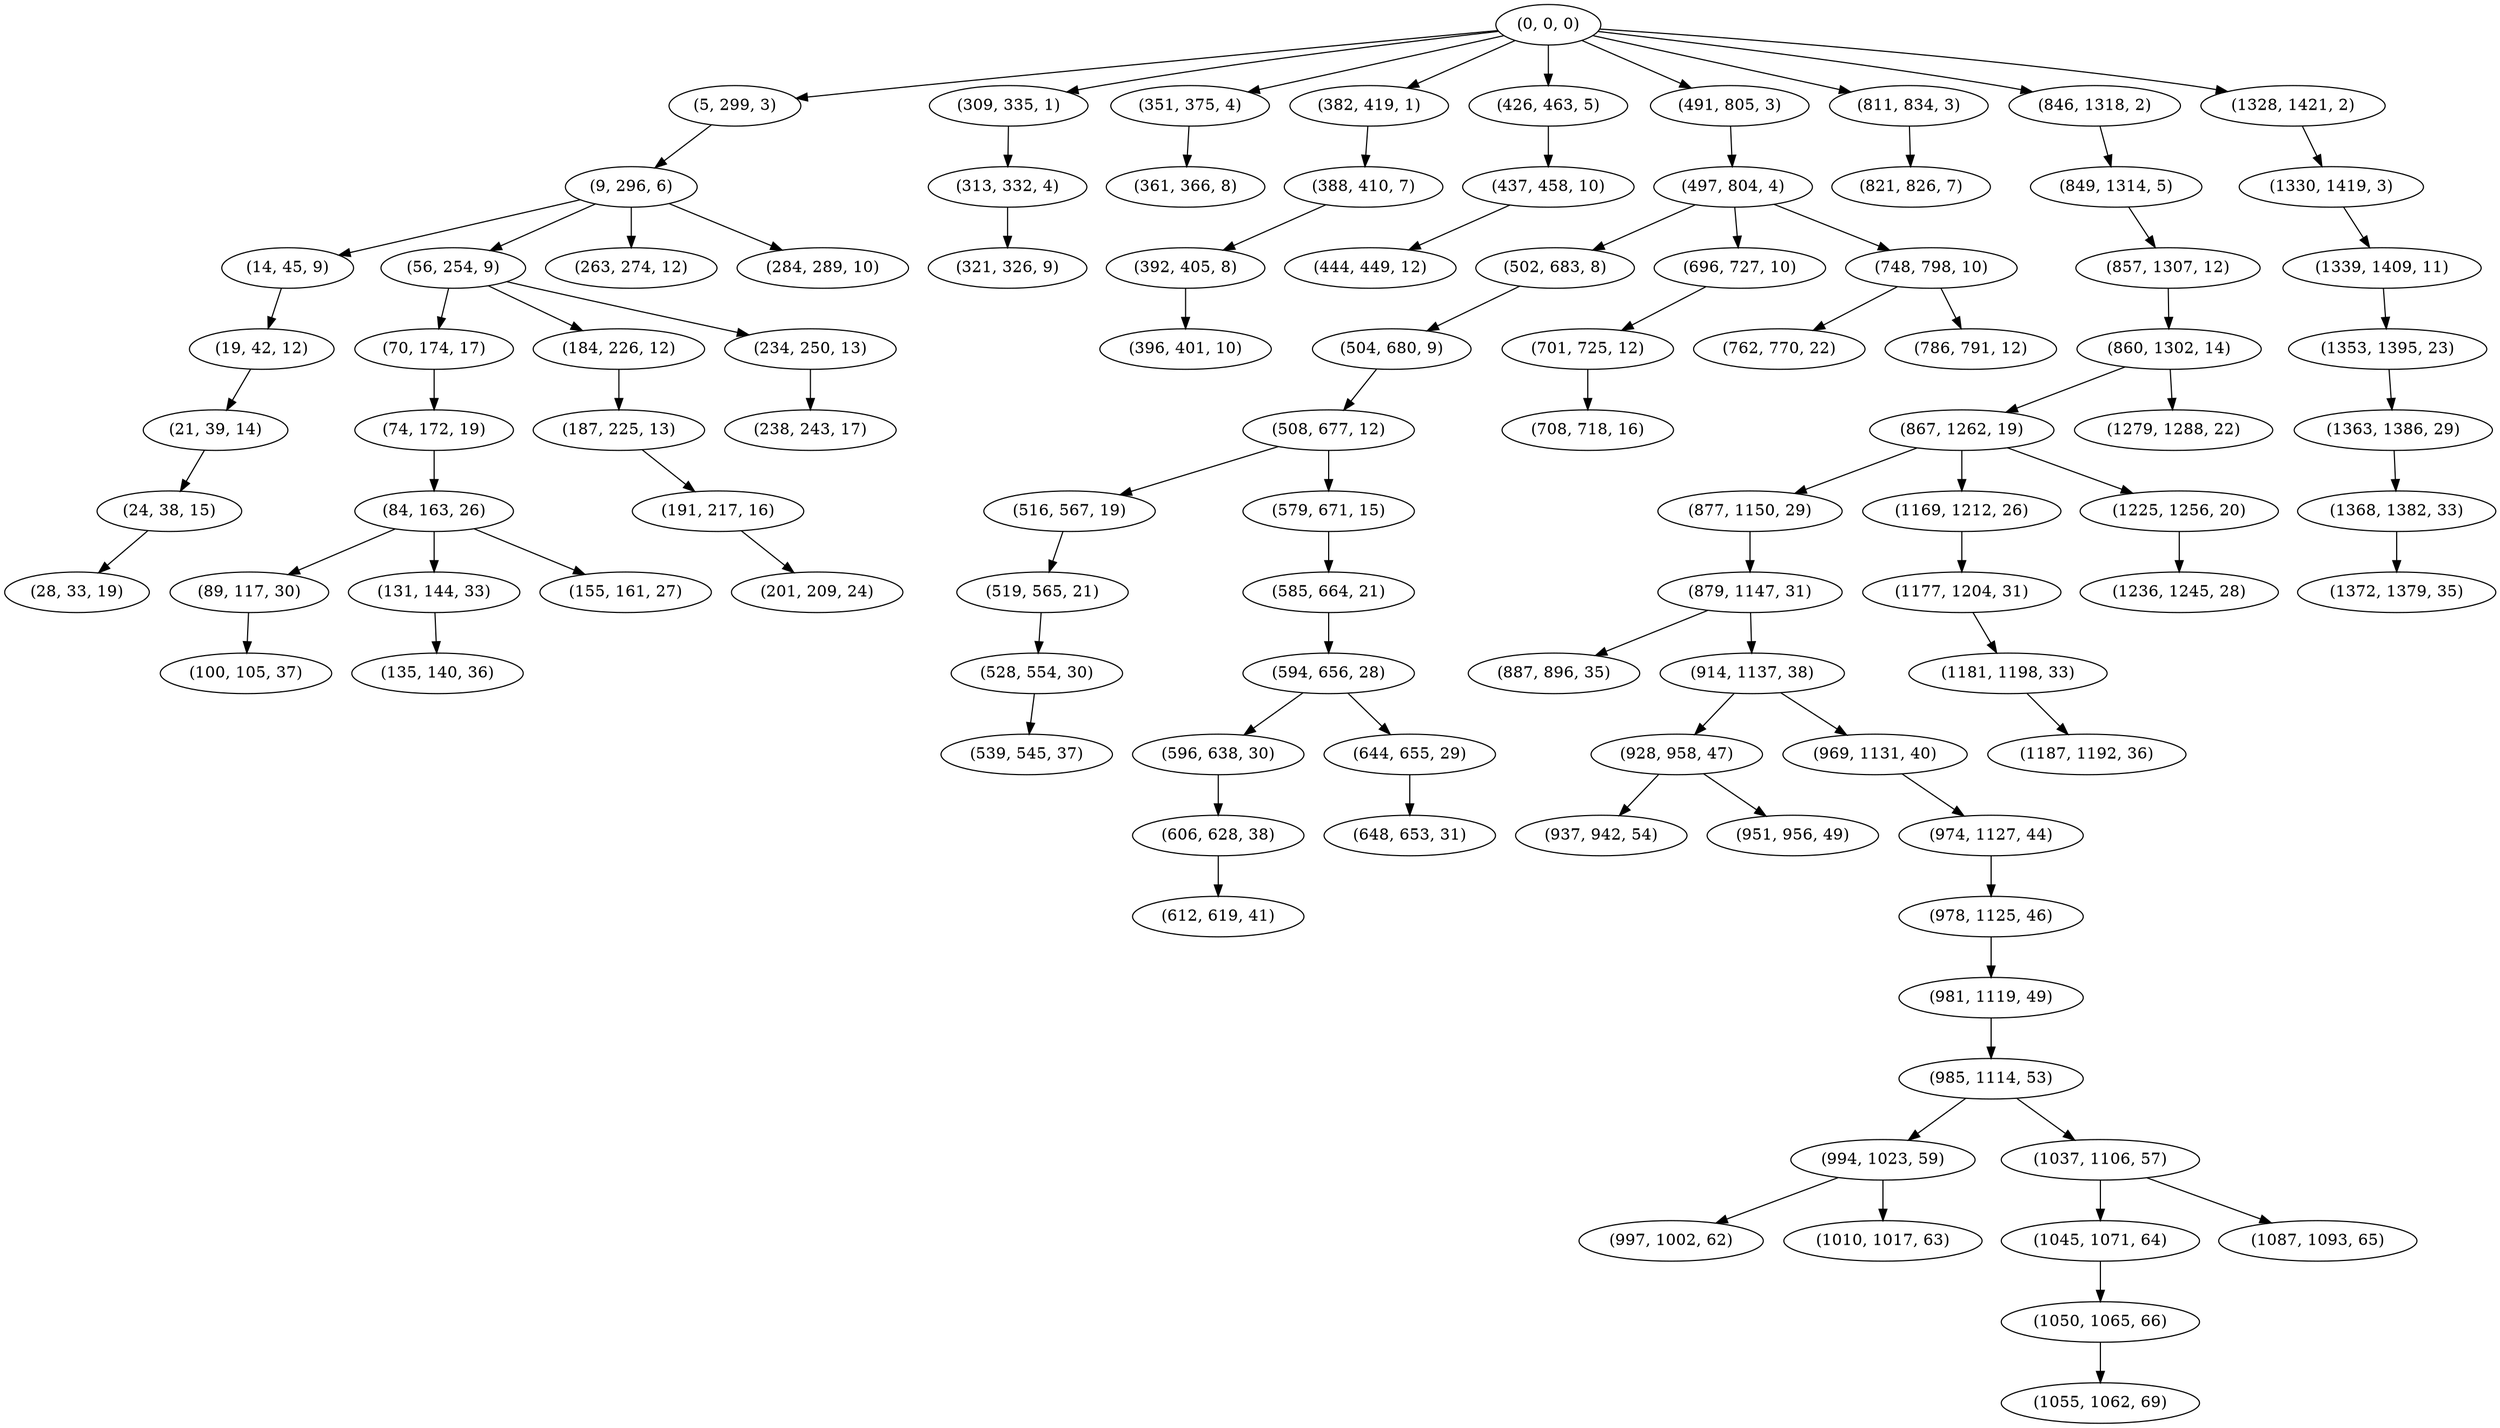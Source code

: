 digraph tree {
    "(0, 0, 0)";
    "(5, 299, 3)";
    "(9, 296, 6)";
    "(14, 45, 9)";
    "(19, 42, 12)";
    "(21, 39, 14)";
    "(24, 38, 15)";
    "(28, 33, 19)";
    "(56, 254, 9)";
    "(70, 174, 17)";
    "(74, 172, 19)";
    "(84, 163, 26)";
    "(89, 117, 30)";
    "(100, 105, 37)";
    "(131, 144, 33)";
    "(135, 140, 36)";
    "(155, 161, 27)";
    "(184, 226, 12)";
    "(187, 225, 13)";
    "(191, 217, 16)";
    "(201, 209, 24)";
    "(234, 250, 13)";
    "(238, 243, 17)";
    "(263, 274, 12)";
    "(284, 289, 10)";
    "(309, 335, 1)";
    "(313, 332, 4)";
    "(321, 326, 9)";
    "(351, 375, 4)";
    "(361, 366, 8)";
    "(382, 419, 1)";
    "(388, 410, 7)";
    "(392, 405, 8)";
    "(396, 401, 10)";
    "(426, 463, 5)";
    "(437, 458, 10)";
    "(444, 449, 12)";
    "(491, 805, 3)";
    "(497, 804, 4)";
    "(502, 683, 8)";
    "(504, 680, 9)";
    "(508, 677, 12)";
    "(516, 567, 19)";
    "(519, 565, 21)";
    "(528, 554, 30)";
    "(539, 545, 37)";
    "(579, 671, 15)";
    "(585, 664, 21)";
    "(594, 656, 28)";
    "(596, 638, 30)";
    "(606, 628, 38)";
    "(612, 619, 41)";
    "(644, 655, 29)";
    "(648, 653, 31)";
    "(696, 727, 10)";
    "(701, 725, 12)";
    "(708, 718, 16)";
    "(748, 798, 10)";
    "(762, 770, 22)";
    "(786, 791, 12)";
    "(811, 834, 3)";
    "(821, 826, 7)";
    "(846, 1318, 2)";
    "(849, 1314, 5)";
    "(857, 1307, 12)";
    "(860, 1302, 14)";
    "(867, 1262, 19)";
    "(877, 1150, 29)";
    "(879, 1147, 31)";
    "(887, 896, 35)";
    "(914, 1137, 38)";
    "(928, 958, 47)";
    "(937, 942, 54)";
    "(951, 956, 49)";
    "(969, 1131, 40)";
    "(974, 1127, 44)";
    "(978, 1125, 46)";
    "(981, 1119, 49)";
    "(985, 1114, 53)";
    "(994, 1023, 59)";
    "(997, 1002, 62)";
    "(1010, 1017, 63)";
    "(1037, 1106, 57)";
    "(1045, 1071, 64)";
    "(1050, 1065, 66)";
    "(1055, 1062, 69)";
    "(1087, 1093, 65)";
    "(1169, 1212, 26)";
    "(1177, 1204, 31)";
    "(1181, 1198, 33)";
    "(1187, 1192, 36)";
    "(1225, 1256, 20)";
    "(1236, 1245, 28)";
    "(1279, 1288, 22)";
    "(1328, 1421, 2)";
    "(1330, 1419, 3)";
    "(1339, 1409, 11)";
    "(1353, 1395, 23)";
    "(1363, 1386, 29)";
    "(1368, 1382, 33)";
    "(1372, 1379, 35)";
    "(0, 0, 0)" -> "(5, 299, 3)";
    "(0, 0, 0)" -> "(309, 335, 1)";
    "(0, 0, 0)" -> "(351, 375, 4)";
    "(0, 0, 0)" -> "(382, 419, 1)";
    "(0, 0, 0)" -> "(426, 463, 5)";
    "(0, 0, 0)" -> "(491, 805, 3)";
    "(0, 0, 0)" -> "(811, 834, 3)";
    "(0, 0, 0)" -> "(846, 1318, 2)";
    "(0, 0, 0)" -> "(1328, 1421, 2)";
    "(5, 299, 3)" -> "(9, 296, 6)";
    "(9, 296, 6)" -> "(14, 45, 9)";
    "(9, 296, 6)" -> "(56, 254, 9)";
    "(9, 296, 6)" -> "(263, 274, 12)";
    "(9, 296, 6)" -> "(284, 289, 10)";
    "(14, 45, 9)" -> "(19, 42, 12)";
    "(19, 42, 12)" -> "(21, 39, 14)";
    "(21, 39, 14)" -> "(24, 38, 15)";
    "(24, 38, 15)" -> "(28, 33, 19)";
    "(56, 254, 9)" -> "(70, 174, 17)";
    "(56, 254, 9)" -> "(184, 226, 12)";
    "(56, 254, 9)" -> "(234, 250, 13)";
    "(70, 174, 17)" -> "(74, 172, 19)";
    "(74, 172, 19)" -> "(84, 163, 26)";
    "(84, 163, 26)" -> "(89, 117, 30)";
    "(84, 163, 26)" -> "(131, 144, 33)";
    "(84, 163, 26)" -> "(155, 161, 27)";
    "(89, 117, 30)" -> "(100, 105, 37)";
    "(131, 144, 33)" -> "(135, 140, 36)";
    "(184, 226, 12)" -> "(187, 225, 13)";
    "(187, 225, 13)" -> "(191, 217, 16)";
    "(191, 217, 16)" -> "(201, 209, 24)";
    "(234, 250, 13)" -> "(238, 243, 17)";
    "(309, 335, 1)" -> "(313, 332, 4)";
    "(313, 332, 4)" -> "(321, 326, 9)";
    "(351, 375, 4)" -> "(361, 366, 8)";
    "(382, 419, 1)" -> "(388, 410, 7)";
    "(388, 410, 7)" -> "(392, 405, 8)";
    "(392, 405, 8)" -> "(396, 401, 10)";
    "(426, 463, 5)" -> "(437, 458, 10)";
    "(437, 458, 10)" -> "(444, 449, 12)";
    "(491, 805, 3)" -> "(497, 804, 4)";
    "(497, 804, 4)" -> "(502, 683, 8)";
    "(497, 804, 4)" -> "(696, 727, 10)";
    "(497, 804, 4)" -> "(748, 798, 10)";
    "(502, 683, 8)" -> "(504, 680, 9)";
    "(504, 680, 9)" -> "(508, 677, 12)";
    "(508, 677, 12)" -> "(516, 567, 19)";
    "(508, 677, 12)" -> "(579, 671, 15)";
    "(516, 567, 19)" -> "(519, 565, 21)";
    "(519, 565, 21)" -> "(528, 554, 30)";
    "(528, 554, 30)" -> "(539, 545, 37)";
    "(579, 671, 15)" -> "(585, 664, 21)";
    "(585, 664, 21)" -> "(594, 656, 28)";
    "(594, 656, 28)" -> "(596, 638, 30)";
    "(594, 656, 28)" -> "(644, 655, 29)";
    "(596, 638, 30)" -> "(606, 628, 38)";
    "(606, 628, 38)" -> "(612, 619, 41)";
    "(644, 655, 29)" -> "(648, 653, 31)";
    "(696, 727, 10)" -> "(701, 725, 12)";
    "(701, 725, 12)" -> "(708, 718, 16)";
    "(748, 798, 10)" -> "(762, 770, 22)";
    "(748, 798, 10)" -> "(786, 791, 12)";
    "(811, 834, 3)" -> "(821, 826, 7)";
    "(846, 1318, 2)" -> "(849, 1314, 5)";
    "(849, 1314, 5)" -> "(857, 1307, 12)";
    "(857, 1307, 12)" -> "(860, 1302, 14)";
    "(860, 1302, 14)" -> "(867, 1262, 19)";
    "(860, 1302, 14)" -> "(1279, 1288, 22)";
    "(867, 1262, 19)" -> "(877, 1150, 29)";
    "(867, 1262, 19)" -> "(1169, 1212, 26)";
    "(867, 1262, 19)" -> "(1225, 1256, 20)";
    "(877, 1150, 29)" -> "(879, 1147, 31)";
    "(879, 1147, 31)" -> "(887, 896, 35)";
    "(879, 1147, 31)" -> "(914, 1137, 38)";
    "(914, 1137, 38)" -> "(928, 958, 47)";
    "(914, 1137, 38)" -> "(969, 1131, 40)";
    "(928, 958, 47)" -> "(937, 942, 54)";
    "(928, 958, 47)" -> "(951, 956, 49)";
    "(969, 1131, 40)" -> "(974, 1127, 44)";
    "(974, 1127, 44)" -> "(978, 1125, 46)";
    "(978, 1125, 46)" -> "(981, 1119, 49)";
    "(981, 1119, 49)" -> "(985, 1114, 53)";
    "(985, 1114, 53)" -> "(994, 1023, 59)";
    "(985, 1114, 53)" -> "(1037, 1106, 57)";
    "(994, 1023, 59)" -> "(997, 1002, 62)";
    "(994, 1023, 59)" -> "(1010, 1017, 63)";
    "(1037, 1106, 57)" -> "(1045, 1071, 64)";
    "(1037, 1106, 57)" -> "(1087, 1093, 65)";
    "(1045, 1071, 64)" -> "(1050, 1065, 66)";
    "(1050, 1065, 66)" -> "(1055, 1062, 69)";
    "(1169, 1212, 26)" -> "(1177, 1204, 31)";
    "(1177, 1204, 31)" -> "(1181, 1198, 33)";
    "(1181, 1198, 33)" -> "(1187, 1192, 36)";
    "(1225, 1256, 20)" -> "(1236, 1245, 28)";
    "(1328, 1421, 2)" -> "(1330, 1419, 3)";
    "(1330, 1419, 3)" -> "(1339, 1409, 11)";
    "(1339, 1409, 11)" -> "(1353, 1395, 23)";
    "(1353, 1395, 23)" -> "(1363, 1386, 29)";
    "(1363, 1386, 29)" -> "(1368, 1382, 33)";
    "(1368, 1382, 33)" -> "(1372, 1379, 35)";
}

